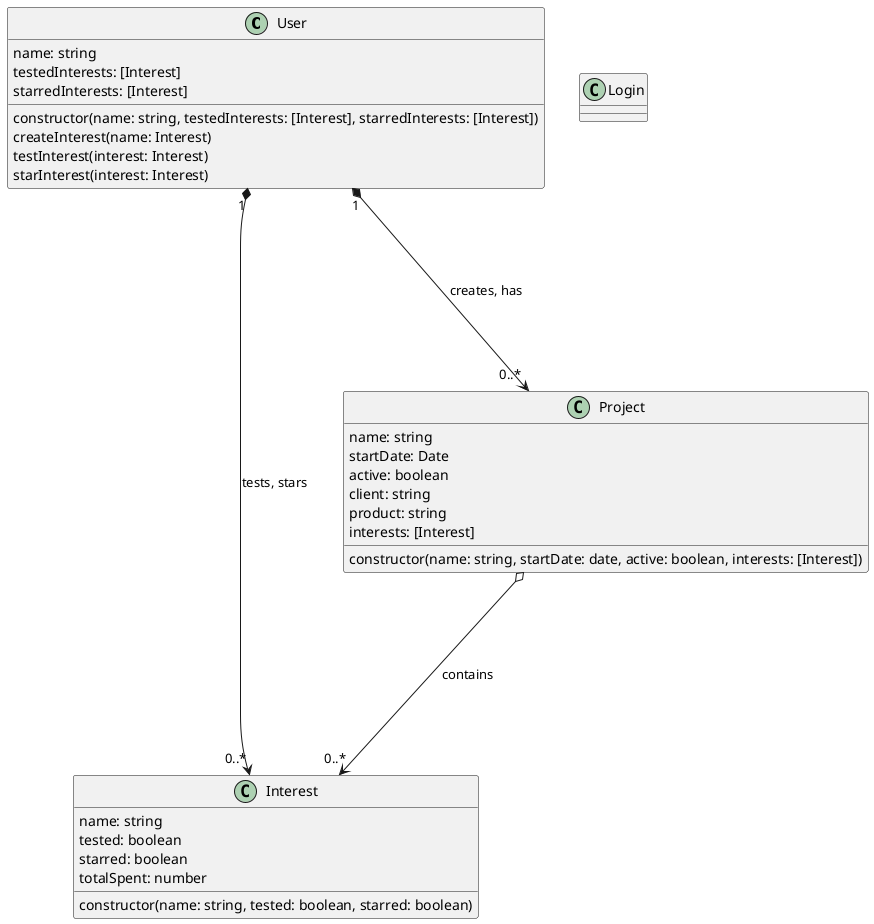 @startuml Marketing-Project Class Diagram
class User {
    name: string
    testedInterests: [Interest]
    starredInterests: [Interest]
    constructor(name: string, testedInterests: [Interest], starredInterests: [Interest])
    createInterest(name: Interest)
    testInterest(interest: Interest)
    starInterest(interest: Interest)
}

class Interest {
    name: string
    tested: boolean
    starred: boolean
    totalSpent: number
    constructor(name: string, tested: boolean, starred: boolean)
}

class Project {
    name: string
    startDate: Date
    active: boolean
    client: string
    product: string
    interests: [Interest]
    constructor(name: string, startDate: date, active: boolean, interests: [Interest])
}

class Login {
    
}

User "1" *----> "0..*" Interest : tests, stars
User "1" *----> "0..*" Project : creates, has
Project o----> "0..*" Interest : contains

@enduml